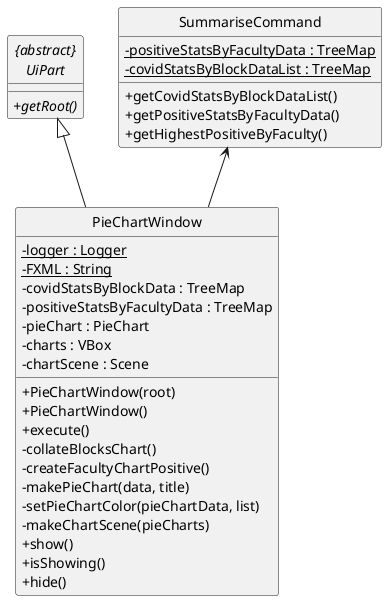 @startuml
skinparam backgroundColor #ffffff
skinparam classAttributeIconSize 0
hide circle

abstract class "{abstract}\nUiPart" {
    + {abstract} getRoot()
}

class SummariseCommand {
    /' Fields '/
    -{static}positiveStatsByFacultyData : TreeMap
    -{static}covidStatsByBlockDataList : TreeMap

    /' Methods '/
    + getCovidStatsByBlockDataList()
    + getPositiveStatsByFacultyData()
    + getHighestPositiveByFaculty()
}

class PieChartWindow {
    /' Fields '/
    - {static} logger : Logger
    - {static} FXML : String
    - covidStatsByBlockData : TreeMap
    - positiveStatsByFacultyData : TreeMap
    - pieChart : PieChart
    - charts : VBox
    - chartScene : Scene

    /' Methods '/
    + PieChartWindow(root)
    + PieChartWindow()
    + execute()
    - collateBlocksChart()
    - createFacultyChartPositive()
    - makePieChart(data, title)
    - setPieChartColor(pieChartData, list)
    - makeChartScene(pieCharts)
    + show()
    + isShowing()
    + hide()
}

SummariseCommand <-- PieChartWindow
"{abstract}\nUiPart" <|-- PieChartWindow
@enduml
